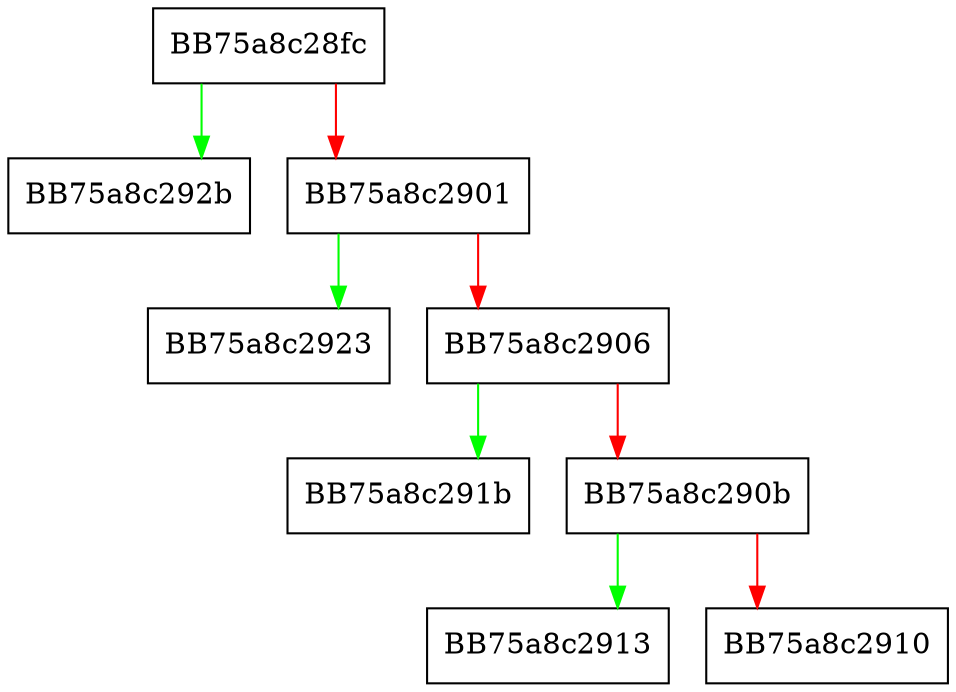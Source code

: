 digraph _Future_error_map {
  node [shape="box"];
  graph [splines=ortho];
  BB75a8c28fc -> BB75a8c292b [color="green"];
  BB75a8c28fc -> BB75a8c2901 [color="red"];
  BB75a8c2901 -> BB75a8c2923 [color="green"];
  BB75a8c2901 -> BB75a8c2906 [color="red"];
  BB75a8c2906 -> BB75a8c291b [color="green"];
  BB75a8c2906 -> BB75a8c290b [color="red"];
  BB75a8c290b -> BB75a8c2913 [color="green"];
  BB75a8c290b -> BB75a8c2910 [color="red"];
}